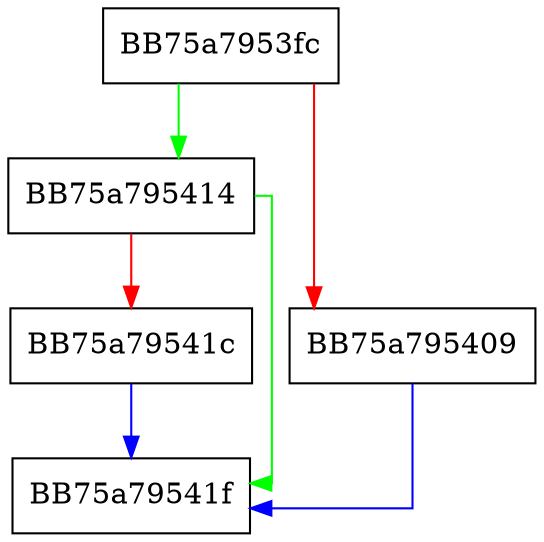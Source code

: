 digraph toupper {
  node [shape="box"];
  graph [splines=ortho];
  BB75a7953fc -> BB75a795414 [color="green"];
  BB75a7953fc -> BB75a795409 [color="red"];
  BB75a795409 -> BB75a79541f [color="blue"];
  BB75a795414 -> BB75a79541f [color="green"];
  BB75a795414 -> BB75a79541c [color="red"];
  BB75a79541c -> BB75a79541f [color="blue"];
}